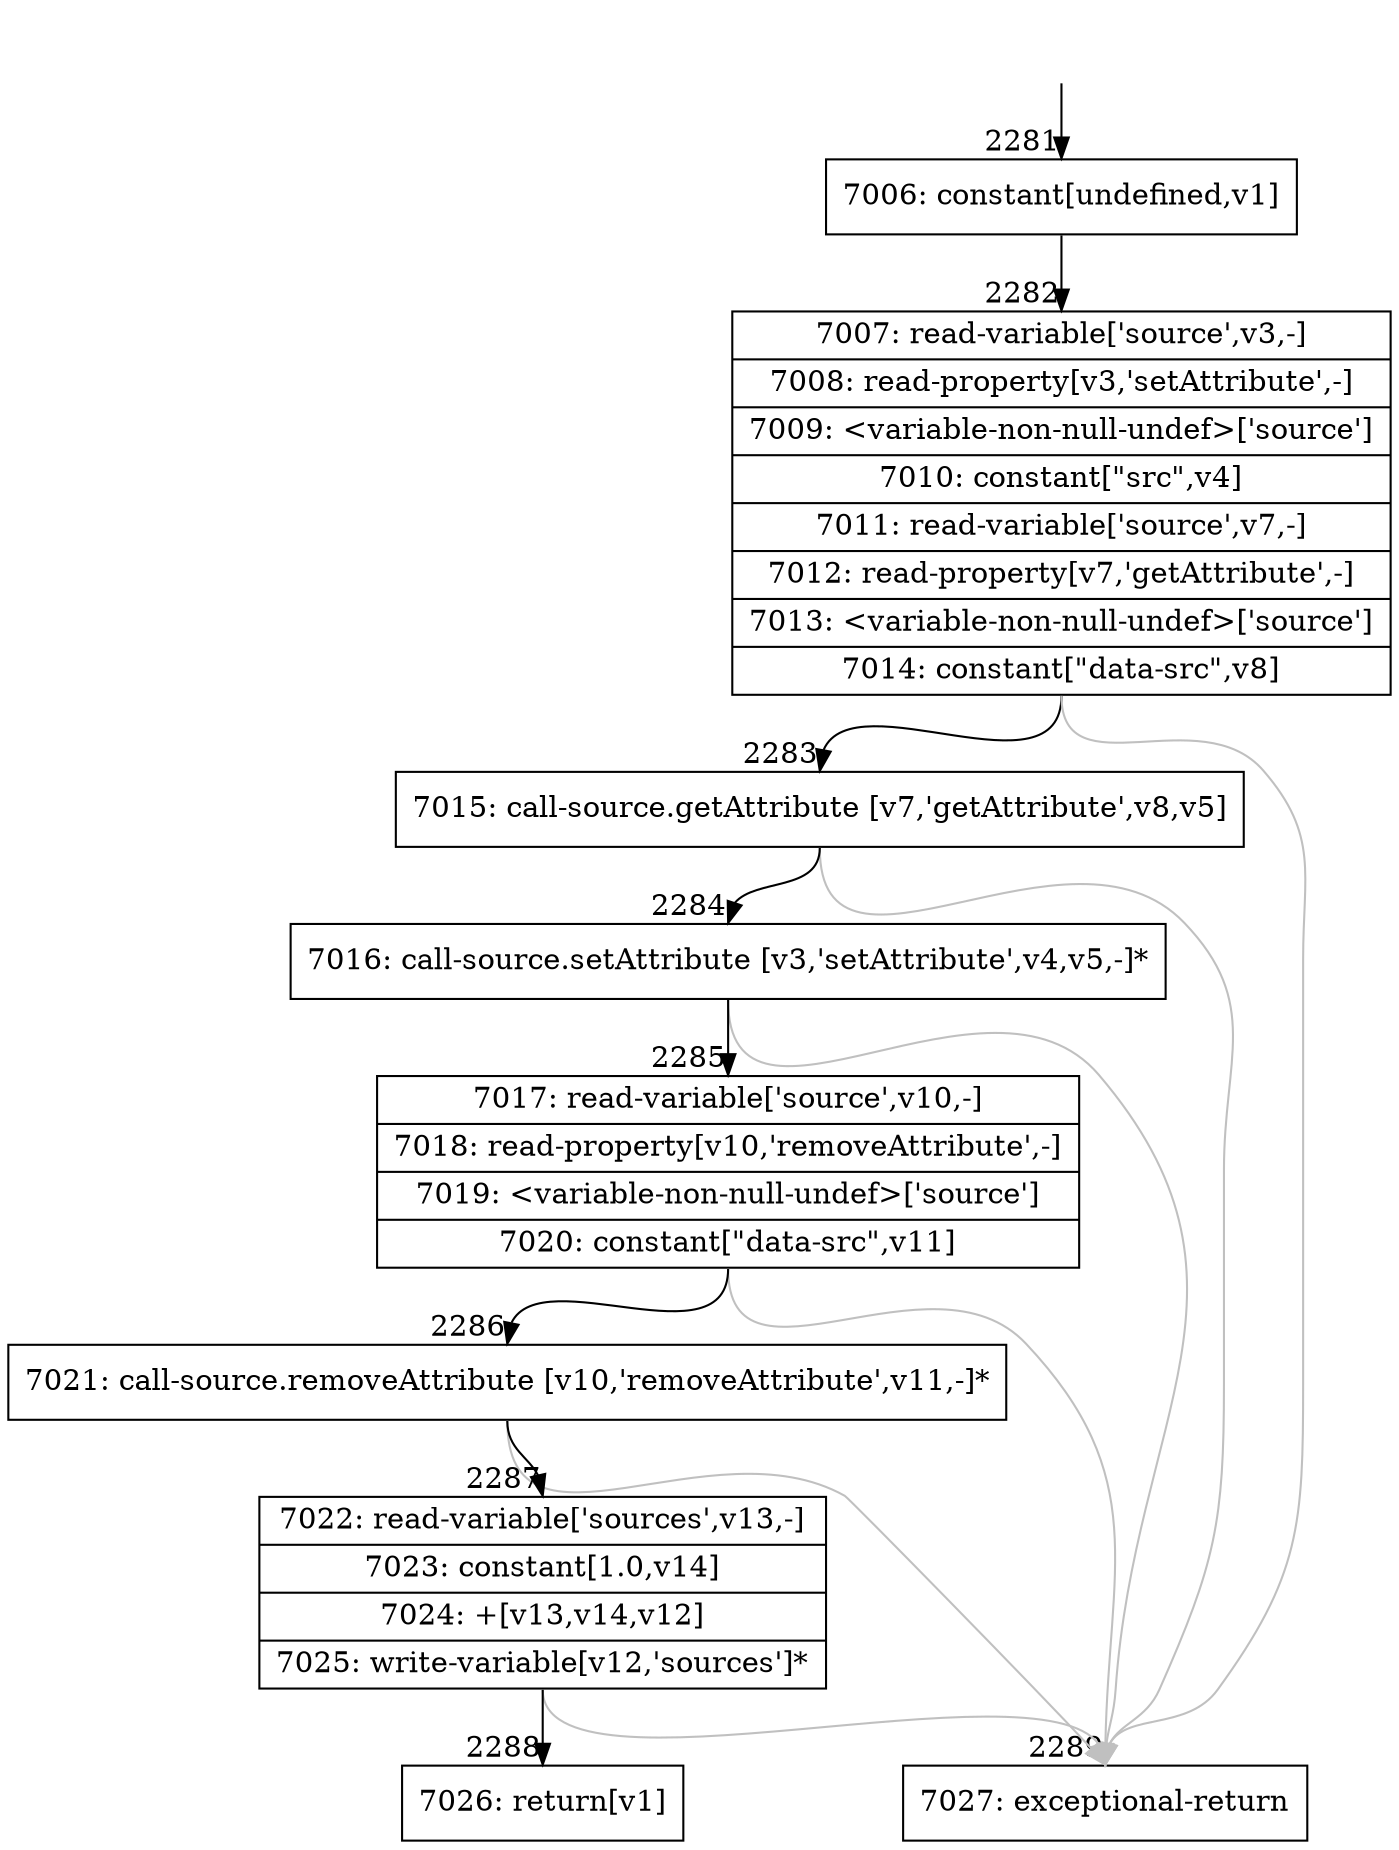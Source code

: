 digraph {
rankdir="TD"
BB_entry143[shape=none,label=""];
BB_entry143 -> BB2281 [tailport=s, headport=n, headlabel="    2281"]
BB2281 [shape=record label="{7006: constant[undefined,v1]}" ] 
BB2281 -> BB2282 [tailport=s, headport=n, headlabel="      2282"]
BB2282 [shape=record label="{7007: read-variable['source',v3,-]|7008: read-property[v3,'setAttribute',-]|7009: \<variable-non-null-undef\>['source']|7010: constant[\"src\",v4]|7011: read-variable['source',v7,-]|7012: read-property[v7,'getAttribute',-]|7013: \<variable-non-null-undef\>['source']|7014: constant[\"data-src\",v8]}" ] 
BB2282 -> BB2283 [tailport=s, headport=n, headlabel="      2283"]
BB2282 -> BB2289 [tailport=s, headport=n, color=gray, headlabel="      2289"]
BB2283 [shape=record label="{7015: call-source.getAttribute [v7,'getAttribute',v8,v5]}" ] 
BB2283 -> BB2284 [tailport=s, headport=n, headlabel="      2284"]
BB2283 -> BB2289 [tailport=s, headport=n, color=gray]
BB2284 [shape=record label="{7016: call-source.setAttribute [v3,'setAttribute',v4,v5,-]*}" ] 
BB2284 -> BB2285 [tailport=s, headport=n, headlabel="      2285"]
BB2284 -> BB2289 [tailport=s, headport=n, color=gray]
BB2285 [shape=record label="{7017: read-variable['source',v10,-]|7018: read-property[v10,'removeAttribute',-]|7019: \<variable-non-null-undef\>['source']|7020: constant[\"data-src\",v11]}" ] 
BB2285 -> BB2286 [tailport=s, headport=n, headlabel="      2286"]
BB2285 -> BB2289 [tailport=s, headport=n, color=gray]
BB2286 [shape=record label="{7021: call-source.removeAttribute [v10,'removeAttribute',v11,-]*}" ] 
BB2286 -> BB2287 [tailport=s, headport=n, headlabel="      2287"]
BB2286 -> BB2289 [tailport=s, headport=n, color=gray]
BB2287 [shape=record label="{7022: read-variable['sources',v13,-]|7023: constant[1.0,v14]|7024: +[v13,v14,v12]|7025: write-variable[v12,'sources']*}" ] 
BB2287 -> BB2288 [tailport=s, headport=n, headlabel="      2288"]
BB2287 -> BB2289 [tailport=s, headport=n, color=gray]
BB2288 [shape=record label="{7026: return[v1]}" ] 
BB2289 [shape=record label="{7027: exceptional-return}" ] 
//#$~ 2739
}
